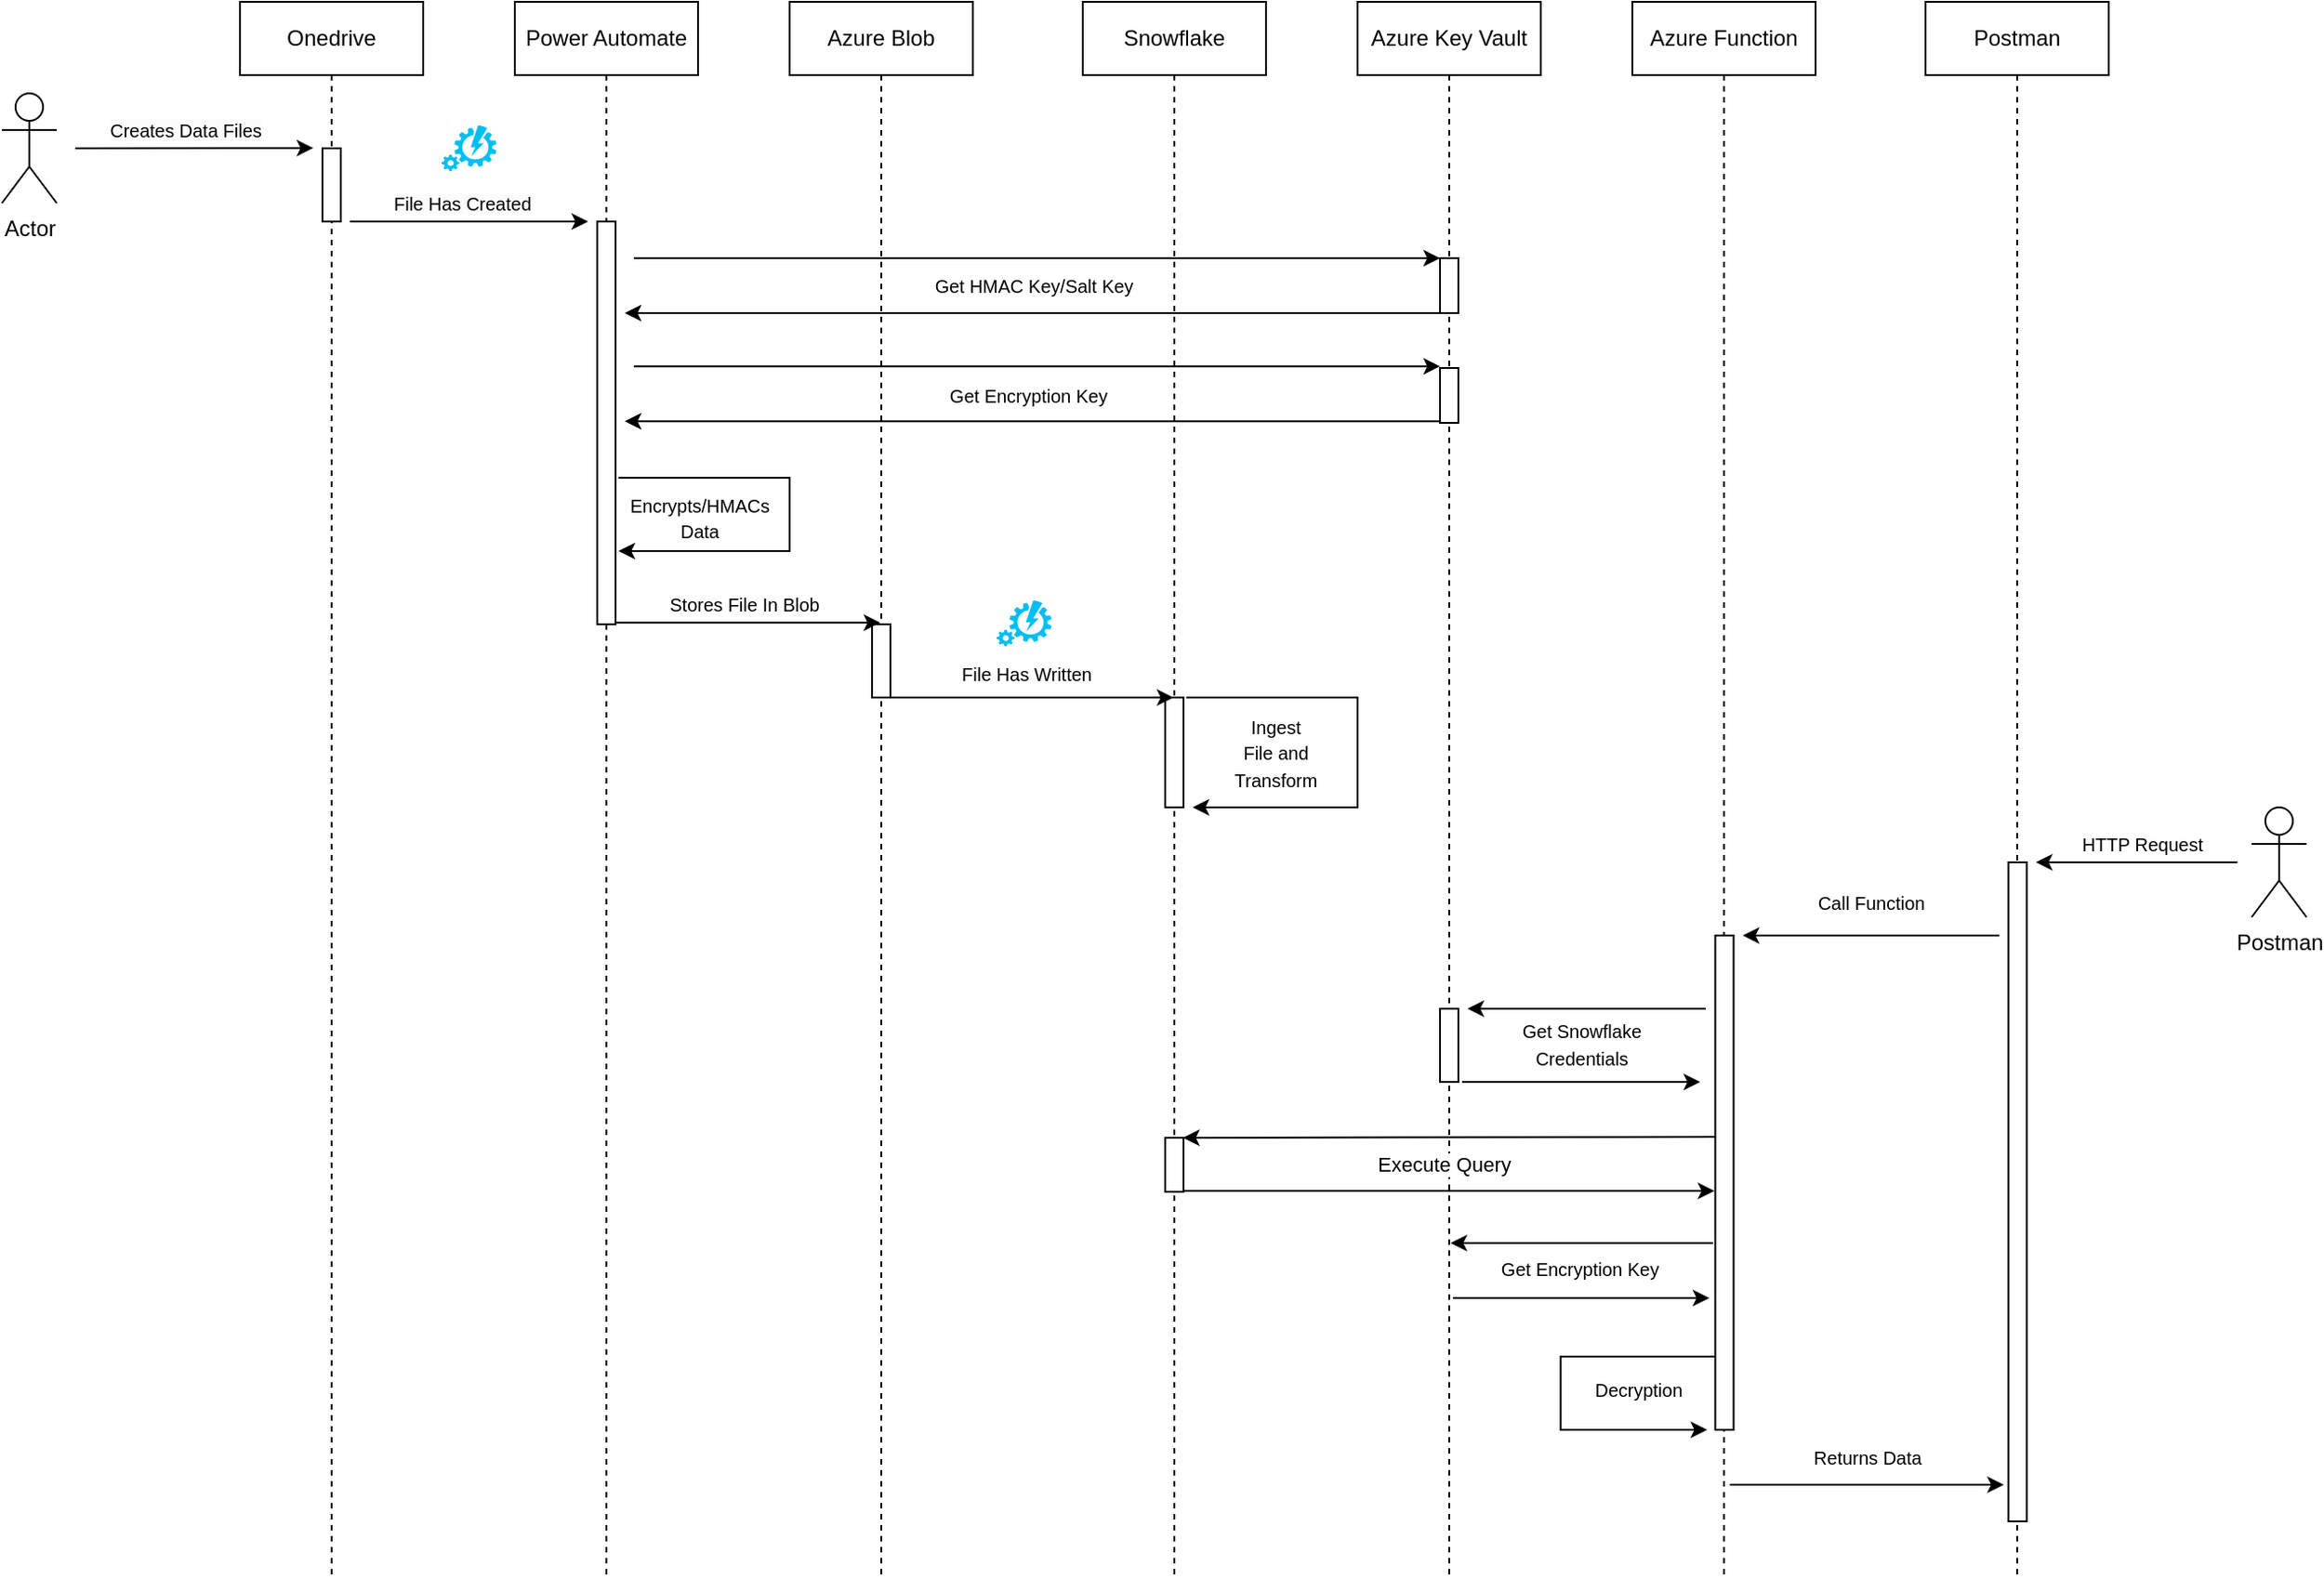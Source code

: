 <mxfile version="24.8.3">
  <diagram name="Page-1" id="2YBvvXClWsGukQMizWep">
    <mxGraphModel dx="1610" dy="482" grid="1" gridSize="10" guides="1" tooltips="1" connect="1" arrows="1" fold="1" page="1" pageScale="1" pageWidth="850" pageHeight="1100" math="0" shadow="0">
      <root>
        <mxCell id="0" />
        <mxCell id="1" parent="0" />
        <mxCell id="97ShY6lG6wa8caIbP_8k-29" value="Snowflake" style="shape=umlLifeline;perimeter=lifelinePerimeter;whiteSpace=wrap;html=1;container=0;dropTarget=0;collapsible=0;recursiveResize=0;outlineConnect=0;portConstraint=eastwest;newEdgeStyle={&quot;edgeStyle&quot;:&quot;elbowEdgeStyle&quot;,&quot;elbow&quot;:&quot;vertical&quot;,&quot;curved&quot;:0,&quot;rounded&quot;:0};" parent="1" vertex="1">
          <mxGeometry x="530" y="500" width="100" height="860" as="geometry" />
        </mxCell>
        <mxCell id="97ShY6lG6wa8caIbP_8k-30" value="" style="html=1;points=[];perimeter=orthogonalPerimeter;outlineConnect=0;targetShapes=umlLifeline;portConstraint=eastwest;newEdgeStyle={&quot;edgeStyle&quot;:&quot;elbowEdgeStyle&quot;,&quot;elbow&quot;:&quot;vertical&quot;,&quot;curved&quot;:0,&quot;rounded&quot;:0};" parent="97ShY6lG6wa8caIbP_8k-29" vertex="1">
          <mxGeometry x="45" y="380" width="10" height="60" as="geometry" />
        </mxCell>
        <mxCell id="97ShY6lG6wa8caIbP_8k-21" value="Azure Key Vault" style="shape=umlLifeline;perimeter=lifelinePerimeter;whiteSpace=wrap;html=1;container=0;dropTarget=0;collapsible=0;recursiveResize=0;outlineConnect=0;portConstraint=eastwest;newEdgeStyle={&quot;edgeStyle&quot;:&quot;elbowEdgeStyle&quot;,&quot;elbow&quot;:&quot;vertical&quot;,&quot;curved&quot;:0,&quot;rounded&quot;:0};" parent="1" vertex="1">
          <mxGeometry x="680" y="500" width="100" height="860" as="geometry" />
        </mxCell>
        <mxCell id="97ShY6lG6wa8caIbP_8k-22" value="" style="html=1;points=[];perimeter=orthogonalPerimeter;outlineConnect=0;targetShapes=umlLifeline;portConstraint=eastwest;newEdgeStyle={&quot;edgeStyle&quot;:&quot;elbowEdgeStyle&quot;,&quot;elbow&quot;:&quot;vertical&quot;,&quot;curved&quot;:0,&quot;rounded&quot;:0};" parent="97ShY6lG6wa8caIbP_8k-21" vertex="1">
          <mxGeometry x="45" y="140" width="10" height="30" as="geometry" />
        </mxCell>
        <mxCell id="gfqgi7KnSlTVgtVMXNG0-12" value="" style="html=1;points=[];perimeter=orthogonalPerimeter;outlineConnect=0;targetShapes=umlLifeline;portConstraint=eastwest;newEdgeStyle={&quot;edgeStyle&quot;:&quot;elbowEdgeStyle&quot;,&quot;elbow&quot;:&quot;vertical&quot;,&quot;curved&quot;:0,&quot;rounded&quot;:0};" vertex="1" parent="97ShY6lG6wa8caIbP_8k-21">
          <mxGeometry x="45" y="200" width="10" height="30" as="geometry" />
        </mxCell>
        <mxCell id="97ShY6lG6wa8caIbP_8k-1" value="Onedrive" style="shape=umlLifeline;perimeter=lifelinePerimeter;whiteSpace=wrap;html=1;container=0;dropTarget=0;collapsible=0;recursiveResize=0;outlineConnect=0;portConstraint=eastwest;newEdgeStyle={&quot;edgeStyle&quot;:&quot;elbowEdgeStyle&quot;,&quot;elbow&quot;:&quot;vertical&quot;,&quot;curved&quot;:0,&quot;rounded&quot;:0};" parent="1" vertex="1">
          <mxGeometry x="70" y="500" width="100" height="860" as="geometry" />
        </mxCell>
        <mxCell id="97ShY6lG6wa8caIbP_8k-2" value="" style="html=1;points=[];perimeter=orthogonalPerimeter;outlineConnect=0;targetShapes=umlLifeline;portConstraint=eastwest;newEdgeStyle={&quot;edgeStyle&quot;:&quot;elbowEdgeStyle&quot;,&quot;elbow&quot;:&quot;vertical&quot;,&quot;curved&quot;:0,&quot;rounded&quot;:0};" parent="97ShY6lG6wa8caIbP_8k-1" vertex="1">
          <mxGeometry x="45" y="80" width="10" height="40" as="geometry" />
        </mxCell>
        <mxCell id="97ShY6lG6wa8caIbP_8k-3" value="Actor" style="shape=umlActor;verticalLabelPosition=bottom;verticalAlign=top;html=1;outlineConnect=0;" parent="1" vertex="1">
          <mxGeometry x="-60" y="550" width="30" height="60" as="geometry" />
        </mxCell>
        <mxCell id="97ShY6lG6wa8caIbP_8k-4" value="" style="endArrow=classic;html=1;rounded=0;" parent="1" edge="1">
          <mxGeometry width="50" height="50" relative="1" as="geometry">
            <mxPoint x="-20" y="580.055" as="sourcePoint" />
            <mxPoint x="110" y="579.82" as="targetPoint" />
          </mxGeometry>
        </mxCell>
        <mxCell id="97ShY6lG6wa8caIbP_8k-5" value="&lt;span style=&quot;background-color: rgb(251, 251, 251);&quot;&gt;&lt;font style=&quot;font-size: 10px;&quot;&gt;Creates Data Files&lt;/font&gt;&lt;/span&gt;" style="edgeLabel;html=1;align=center;verticalAlign=middle;resizable=0;points=[];" parent="97ShY6lG6wa8caIbP_8k-4" vertex="1" connectable="0">
          <mxGeometry x="-0.065" y="-1" relative="1" as="geometry">
            <mxPoint x="-1" y="-11" as="offset" />
          </mxGeometry>
        </mxCell>
        <mxCell id="97ShY6lG6wa8caIbP_8k-6" value="Power Automate" style="shape=umlLifeline;perimeter=lifelinePerimeter;whiteSpace=wrap;html=1;container=0;dropTarget=0;collapsible=0;recursiveResize=0;outlineConnect=0;portConstraint=eastwest;newEdgeStyle={&quot;edgeStyle&quot;:&quot;elbowEdgeStyle&quot;,&quot;elbow&quot;:&quot;vertical&quot;,&quot;curved&quot;:0,&quot;rounded&quot;:0};" parent="1" vertex="1">
          <mxGeometry x="220" y="500" width="100" height="860" as="geometry" />
        </mxCell>
        <mxCell id="97ShY6lG6wa8caIbP_8k-7" value="" style="html=1;points=[];perimeter=orthogonalPerimeter;outlineConnect=0;targetShapes=umlLifeline;portConstraint=eastwest;newEdgeStyle={&quot;edgeStyle&quot;:&quot;elbowEdgeStyle&quot;,&quot;elbow&quot;:&quot;vertical&quot;,&quot;curved&quot;:0,&quot;rounded&quot;:0};" parent="97ShY6lG6wa8caIbP_8k-6" vertex="1">
          <mxGeometry x="45" y="120" width="10" height="220" as="geometry" />
        </mxCell>
        <mxCell id="97ShY6lG6wa8caIbP_8k-8" value="" style="endArrow=classic;html=1;rounded=0;" parent="1" edge="1">
          <mxGeometry width="50" height="50" relative="1" as="geometry">
            <mxPoint x="130" y="620" as="sourcePoint" />
            <mxPoint x="260" y="620" as="targetPoint" />
          </mxGeometry>
        </mxCell>
        <mxCell id="97ShY6lG6wa8caIbP_8k-9" value="&lt;span style=&quot;font-size: 10px; background-color: rgb(251, 251, 251);&quot;&gt;File Has Created&lt;/span&gt;" style="edgeLabel;html=1;align=center;verticalAlign=middle;resizable=0;points=[];" parent="97ShY6lG6wa8caIbP_8k-8" vertex="1" connectable="0">
          <mxGeometry x="-0.118" relative="1" as="geometry">
            <mxPoint x="3" y="-10" as="offset" />
          </mxGeometry>
        </mxCell>
        <mxCell id="97ShY6lG6wa8caIbP_8k-10" value="Azure Function" style="shape=umlLifeline;perimeter=lifelinePerimeter;whiteSpace=wrap;html=1;container=0;dropTarget=0;collapsible=0;recursiveResize=0;outlineConnect=0;portConstraint=eastwest;newEdgeStyle={&quot;edgeStyle&quot;:&quot;elbowEdgeStyle&quot;,&quot;elbow&quot;:&quot;vertical&quot;,&quot;curved&quot;:0,&quot;rounded&quot;:0};" parent="1" vertex="1">
          <mxGeometry x="830" y="500" width="100" height="860" as="geometry" />
        </mxCell>
        <mxCell id="97ShY6lG6wa8caIbP_8k-12" value="Postman" style="shape=umlActor;verticalLabelPosition=bottom;verticalAlign=top;html=1;outlineConnect=0;" parent="1" vertex="1">
          <mxGeometry x="1168" y="940" width="30" height="60" as="geometry" />
        </mxCell>
        <mxCell id="97ShY6lG6wa8caIbP_8k-34" value="Azure Blob" style="shape=umlLifeline;perimeter=lifelinePerimeter;whiteSpace=wrap;html=1;container=0;dropTarget=0;collapsible=0;recursiveResize=0;outlineConnect=0;portConstraint=eastwest;newEdgeStyle={&quot;edgeStyle&quot;:&quot;elbowEdgeStyle&quot;,&quot;elbow&quot;:&quot;vertical&quot;,&quot;curved&quot;:0,&quot;rounded&quot;:0};" parent="1" vertex="1">
          <mxGeometry x="370" y="500" width="100" height="860" as="geometry" />
        </mxCell>
        <mxCell id="97ShY6lG6wa8caIbP_8k-35" value="" style="html=1;points=[];perimeter=orthogonalPerimeter;outlineConnect=0;targetShapes=umlLifeline;portConstraint=eastwest;newEdgeStyle={&quot;edgeStyle&quot;:&quot;elbowEdgeStyle&quot;,&quot;elbow&quot;:&quot;vertical&quot;,&quot;curved&quot;:0,&quot;rounded&quot;:0};" parent="97ShY6lG6wa8caIbP_8k-34" vertex="1">
          <mxGeometry x="45" y="340" width="10" height="40" as="geometry" />
        </mxCell>
        <mxCell id="97ShY6lG6wa8caIbP_8k-38" value="" style="endArrow=classic;html=1;rounded=0;" parent="1" target="97ShY6lG6wa8caIbP_8k-29" edge="1">
          <mxGeometry width="50" height="50" relative="1" as="geometry">
            <mxPoint x="425" y="880" as="sourcePoint" />
            <mxPoint x="570" y="880" as="targetPoint" />
            <Array as="points" />
          </mxGeometry>
        </mxCell>
        <mxCell id="97ShY6lG6wa8caIbP_8k-39" value="&lt;font style=&quot;font-size: 10px;&quot;&gt;File Has Written&lt;/font&gt;" style="edgeLabel;html=1;align=center;verticalAlign=middle;resizable=0;points=[];" parent="97ShY6lG6wa8caIbP_8k-38" vertex="1" connectable="0">
          <mxGeometry x="-0.131" relative="1" as="geometry">
            <mxPoint x="7" y="-13" as="offset" />
          </mxGeometry>
        </mxCell>
        <mxCell id="97ShY6lG6wa8caIbP_8k-40" value="" style="endArrow=classic;html=1;rounded=0;" parent="1" edge="1" target="97ShY6lG6wa8caIbP_8k-22">
          <mxGeometry width="50" height="50" relative="1" as="geometry">
            <mxPoint x="285" y="640" as="sourcePoint" />
            <mxPoint x="710" y="640" as="targetPoint" />
          </mxGeometry>
        </mxCell>
        <mxCell id="97ShY6lG6wa8caIbP_8k-41" value="&lt;font style=&quot;font-size: 10px;&quot;&gt;Get HMAC Key/Salt Key&lt;/font&gt;" style="edgeLabel;html=1;align=center;verticalAlign=middle;resizable=0;points=[];" parent="97ShY6lG6wa8caIbP_8k-40" vertex="1" connectable="0">
          <mxGeometry x="-0.004" relative="1" as="geometry">
            <mxPoint x="-1" y="15" as="offset" />
          </mxGeometry>
        </mxCell>
        <mxCell id="97ShY6lG6wa8caIbP_8k-42" value="" style="endArrow=classic;html=1;rounded=0;" parent="1" edge="1">
          <mxGeometry width="50" height="50" relative="1" as="geometry">
            <mxPoint x="724.5" y="670" as="sourcePoint" />
            <mxPoint x="280" y="670" as="targetPoint" />
          </mxGeometry>
        </mxCell>
        <mxCell id="gfqgi7KnSlTVgtVMXNG0-3" value="&lt;div style=&quot;text-align: center;&quot;&gt;&lt;span style=&quot;background-color: initial; font-size: 10px; text-wrap-mode: nowrap;&quot;&gt;Encrypts/HMACs&lt;/span&gt;&lt;/div&gt;&lt;div style=&quot;text-align: center;&quot;&gt;&lt;span style=&quot;background-color: initial; font-size: 10px; text-wrap-mode: nowrap;&quot;&gt;Data&lt;/span&gt;&lt;/div&gt;" style="text;whiteSpace=wrap;html=1;" vertex="1" parent="1">
          <mxGeometry x="281" y="761" width="90" height="25" as="geometry" />
        </mxCell>
        <mxCell id="gfqgi7KnSlTVgtVMXNG0-4" value="" style="verticalLabelPosition=bottom;html=1;verticalAlign=top;align=center;strokeColor=none;fillColor=#00BEF2;shape=mxgraph.azure.automation;pointerEvents=1;" vertex="1" parent="1">
          <mxGeometry x="180" y="567.5" width="30" height="25" as="geometry" />
        </mxCell>
        <mxCell id="gfqgi7KnSlTVgtVMXNG0-6" value="" style="endArrow=classic;html=1;rounded=0;" edge="1" parent="1">
          <mxGeometry width="50" height="50" relative="1" as="geometry">
            <mxPoint x="285" y="699.09" as="sourcePoint" />
            <mxPoint x="725" y="699.09" as="targetPoint" />
          </mxGeometry>
        </mxCell>
        <mxCell id="gfqgi7KnSlTVgtVMXNG0-7" value="&lt;font style=&quot;font-size: 10px;&quot;&gt;Get Encryption Key&lt;/font&gt;" style="edgeLabel;html=1;align=center;verticalAlign=middle;resizable=0;points=[];" vertex="1" connectable="0" parent="gfqgi7KnSlTVgtVMXNG0-6">
          <mxGeometry x="-0.004" relative="1" as="geometry">
            <mxPoint x="-4" y="16" as="offset" />
          </mxGeometry>
        </mxCell>
        <mxCell id="gfqgi7KnSlTVgtVMXNG0-8" value="" style="endArrow=classic;html=1;rounded=0;" edge="1" parent="1">
          <mxGeometry width="50" height="50" relative="1" as="geometry">
            <mxPoint x="724.5" y="729.09" as="sourcePoint" />
            <mxPoint x="280" y="729.09" as="targetPoint" />
          </mxGeometry>
        </mxCell>
        <mxCell id="97ShY6lG6wa8caIbP_8k-37" value="&lt;font style=&quot;font-size: 10px;&quot;&gt;Stores File In Blob&lt;/font&gt;" style="text;html=1;align=center;verticalAlign=middle;resizable=0;points=[];autosize=1;strokeColor=none;fillColor=none;" parent="1" vertex="1">
          <mxGeometry x="290" y="814" width="110" height="30" as="geometry" />
        </mxCell>
        <mxCell id="gfqgi7KnSlTVgtVMXNG0-16" value="" style="endArrow=classic;html=1;rounded=0;" edge="1" parent="1">
          <mxGeometry width="50" height="50" relative="1" as="geometry">
            <mxPoint x="276.591" y="760" as="sourcePoint" />
            <mxPoint x="276.591" y="800" as="targetPoint" />
            <Array as="points">
              <mxPoint x="330" y="760" />
              <mxPoint x="370" y="760" />
              <mxPoint x="370" y="780" />
              <mxPoint x="370" y="800" />
              <mxPoint x="330" y="800" />
            </Array>
          </mxGeometry>
        </mxCell>
        <mxCell id="gfqgi7KnSlTVgtVMXNG0-17" value="" style="endArrow=classic;html=1;rounded=0;" edge="1" parent="1" target="97ShY6lG6wa8caIbP_8k-34">
          <mxGeometry width="50" height="50" relative="1" as="geometry">
            <mxPoint x="274.591" y="839.09" as="sourcePoint" />
            <mxPoint x="395" y="839" as="targetPoint" />
          </mxGeometry>
        </mxCell>
        <mxCell id="gfqgi7KnSlTVgtVMXNG0-19" value="" style="verticalLabelPosition=bottom;html=1;verticalAlign=top;align=center;strokeColor=none;fillColor=#00BEF2;shape=mxgraph.azure.automation;pointerEvents=1;" vertex="1" parent="1">
          <mxGeometry x="483" y="827" width="30" height="25" as="geometry" />
        </mxCell>
        <mxCell id="gfqgi7KnSlTVgtVMXNG0-22" value="" style="endArrow=classic;html=1;rounded=0;" edge="1" parent="1">
          <mxGeometry width="50" height="50" relative="1" as="geometry">
            <mxPoint x="586.591" y="880" as="sourcePoint" />
            <mxPoint x="590" y="940" as="targetPoint" />
            <Array as="points">
              <mxPoint x="640" y="880" />
              <mxPoint x="680" y="880" />
              <mxPoint x="680" y="900" />
              <mxPoint x="680" y="940" />
              <mxPoint x="640" y="940" />
            </Array>
          </mxGeometry>
        </mxCell>
        <mxCell id="gfqgi7KnSlTVgtVMXNG0-23" value="&lt;font style=&quot;font-size: 10px;&quot;&gt;Ingest&lt;/font&gt;&lt;div&gt;&lt;font style=&quot;font-size: 10px;&quot;&gt;File and&lt;/font&gt;&lt;/div&gt;&lt;div&gt;&lt;font style=&quot;font-size: 10px;&quot;&gt;Transform&lt;/font&gt;&lt;/div&gt;" style="text;html=1;align=center;verticalAlign=middle;resizable=0;points=[];autosize=1;strokeColor=none;fillColor=none;" vertex="1" parent="1">
          <mxGeometry x="600" y="880" width="70" height="60" as="geometry" />
        </mxCell>
        <mxCell id="gfqgi7KnSlTVgtVMXNG0-39" value="Postman" style="shape=umlLifeline;perimeter=lifelinePerimeter;whiteSpace=wrap;html=1;container=0;dropTarget=0;collapsible=0;recursiveResize=0;outlineConnect=0;portConstraint=eastwest;newEdgeStyle={&quot;edgeStyle&quot;:&quot;elbowEdgeStyle&quot;,&quot;elbow&quot;:&quot;vertical&quot;,&quot;curved&quot;:0,&quot;rounded&quot;:0};" vertex="1" parent="1">
          <mxGeometry x="990" y="500" width="100" height="860" as="geometry" />
        </mxCell>
        <mxCell id="97ShY6lG6wa8caIbP_8k-11" value="" style="html=1;points=[];perimeter=orthogonalPerimeter;outlineConnect=0;targetShapes=umlLifeline;portConstraint=eastwest;newEdgeStyle={&quot;edgeStyle&quot;:&quot;elbowEdgeStyle&quot;,&quot;elbow&quot;:&quot;vertical&quot;,&quot;curved&quot;:0,&quot;rounded&quot;:0};" parent="gfqgi7KnSlTVgtVMXNG0-39" vertex="1">
          <mxGeometry x="-114.75" y="510" width="10" height="270" as="geometry" />
        </mxCell>
        <mxCell id="gfqgi7KnSlTVgtVMXNG0-32" value="" style="html=1;points=[];perimeter=orthogonalPerimeter;outlineConnect=0;targetShapes=umlLifeline;portConstraint=eastwest;newEdgeStyle={&quot;edgeStyle&quot;:&quot;elbowEdgeStyle&quot;,&quot;elbow&quot;:&quot;vertical&quot;,&quot;curved&quot;:0,&quot;rounded&quot;:0};" vertex="1" parent="gfqgi7KnSlTVgtVMXNG0-39">
          <mxGeometry x="-265" y="550" width="10" height="40" as="geometry" />
        </mxCell>
        <mxCell id="97ShY6lG6wa8caIbP_8k-24" value="Execute Query" style="edgeLabel;html=1;align=center;verticalAlign=middle;resizable=0;points=[];" parent="gfqgi7KnSlTVgtVMXNG0-39" vertex="1" connectable="0">
          <mxGeometry x="-263.25" y="634.5" as="geometry" />
        </mxCell>
        <mxCell id="97ShY6lG6wa8caIbP_8k-27" value="" style="endArrow=classic;html=1;rounded=0;" parent="gfqgi7KnSlTVgtVMXNG0-39" edge="1">
          <mxGeometry width="50" height="50" relative="1" as="geometry">
            <mxPoint x="-120" y="550" as="sourcePoint" />
            <mxPoint x="-250" y="550" as="targetPoint" />
            <Array as="points">
              <mxPoint x="-200" y="550" />
            </Array>
          </mxGeometry>
        </mxCell>
        <mxCell id="gfqgi7KnSlTVgtVMXNG0-27" value="" style="html=1;points=[];perimeter=orthogonalPerimeter;outlineConnect=0;targetShapes=umlLifeline;portConstraint=eastwest;newEdgeStyle={&quot;edgeStyle&quot;:&quot;elbowEdgeStyle&quot;,&quot;elbow&quot;:&quot;vertical&quot;,&quot;curved&quot;:0,&quot;rounded&quot;:0};" vertex="1" parent="gfqgi7KnSlTVgtVMXNG0-39">
          <mxGeometry x="-415" y="620.5" width="10" height="29.5" as="geometry" />
        </mxCell>
        <mxCell id="97ShY6lG6wa8caIbP_8k-32" value="" style="endArrow=classic;html=1;rounded=0;" parent="gfqgi7KnSlTVgtVMXNG0-39" edge="1">
          <mxGeometry width="50" height="50" relative="1" as="geometry">
            <mxPoint x="-114.75" y="620" as="sourcePoint" />
            <mxPoint x="-405.25" y="620.5" as="targetPoint" />
          </mxGeometry>
        </mxCell>
        <mxCell id="97ShY6lG6wa8caIbP_8k-33" value="" style="endArrow=classic;html=1;rounded=0;" parent="gfqgi7KnSlTVgtVMXNG0-39" edge="1">
          <mxGeometry width="50" height="50" relative="1" as="geometry">
            <mxPoint x="-404.75" y="649.5" as="sourcePoint" />
            <mxPoint x="-115.25" y="649.5" as="targetPoint" />
          </mxGeometry>
        </mxCell>
        <mxCell id="gfqgi7KnSlTVgtVMXNG0-33" value="" style="endArrow=classic;html=1;rounded=0;" edge="1" parent="gfqgi7KnSlTVgtVMXNG0-39">
          <mxGeometry width="50" height="50" relative="1" as="geometry">
            <mxPoint x="-116" y="678" as="sourcePoint" />
            <mxPoint x="-259.25" y="678" as="targetPoint" />
          </mxGeometry>
        </mxCell>
        <mxCell id="gfqgi7KnSlTVgtVMXNG0-34" value="" style="endArrow=classic;html=1;rounded=0;" edge="1" parent="gfqgi7KnSlTVgtVMXNG0-39">
          <mxGeometry width="50" height="50" relative="1" as="geometry">
            <mxPoint x="-258" y="708" as="sourcePoint" />
            <mxPoint x="-118" y="708" as="targetPoint" />
          </mxGeometry>
        </mxCell>
        <mxCell id="gfqgi7KnSlTVgtVMXNG0-35" value="&lt;font style=&quot;font-size: 10px;&quot;&gt;Get&amp;nbsp;&lt;span style=&quot;background-color: initial;&quot;&gt;Encryption Key&lt;/span&gt;&lt;/font&gt;" style="text;html=1;align=center;verticalAlign=middle;resizable=0;points=[];autosize=1;strokeColor=none;fillColor=none;" vertex="1" parent="gfqgi7KnSlTVgtVMXNG0-39">
          <mxGeometry x="-244" y="677" width="110" height="30" as="geometry" />
        </mxCell>
        <mxCell id="97ShY6lG6wa8caIbP_8k-13" value="" style="endArrow=classic;html=1;rounded=0;" parent="gfqgi7KnSlTVgtVMXNG0-39" edge="1">
          <mxGeometry width="50" height="50" relative="1" as="geometry">
            <mxPoint x="170.25" y="470" as="sourcePoint" />
            <mxPoint x="60.25" y="470" as="targetPoint" />
          </mxGeometry>
        </mxCell>
        <mxCell id="97ShY6lG6wa8caIbP_8k-14" value="&lt;font style=&quot;font-size: 10px;&quot;&gt;HTTP Request&lt;/font&gt;" style="edgeLabel;html=1;align=center;verticalAlign=middle;resizable=0;points=[];" parent="97ShY6lG6wa8caIbP_8k-13" vertex="1" connectable="0">
          <mxGeometry x="-0.194" relative="1" as="geometry">
            <mxPoint x="-8" y="-10" as="offset" />
          </mxGeometry>
        </mxCell>
        <mxCell id="gfqgi7KnSlTVgtVMXNG0-40" value="" style="html=1;points=[];perimeter=orthogonalPerimeter;outlineConnect=0;targetShapes=umlLifeline;portConstraint=eastwest;newEdgeStyle={&quot;edgeStyle&quot;:&quot;elbowEdgeStyle&quot;,&quot;elbow&quot;:&quot;vertical&quot;,&quot;curved&quot;:0,&quot;rounded&quot;:0};" vertex="1" parent="gfqgi7KnSlTVgtVMXNG0-39">
          <mxGeometry x="45.25" y="470" width="10" height="360" as="geometry" />
        </mxCell>
        <mxCell id="gfqgi7KnSlTVgtVMXNG0-41" value="" style="endArrow=classic;html=1;rounded=0;" edge="1" parent="gfqgi7KnSlTVgtVMXNG0-39">
          <mxGeometry width="50" height="50" relative="1" as="geometry">
            <mxPoint x="40.25" y="510" as="sourcePoint" />
            <mxPoint x="-99.75" y="510" as="targetPoint" />
          </mxGeometry>
        </mxCell>
        <mxCell id="gfqgi7KnSlTVgtVMXNG0-42" value="&lt;font style=&quot;font-size: 10px;&quot;&gt;Call Function&lt;/font&gt;" style="text;html=1;align=center;verticalAlign=middle;resizable=0;points=[];autosize=1;strokeColor=none;fillColor=none;" vertex="1" parent="gfqgi7KnSlTVgtVMXNG0-39">
          <mxGeometry x="-69.75" y="477" width="80" height="30" as="geometry" />
        </mxCell>
        <mxCell id="gfqgi7KnSlTVgtVMXNG0-31" value="&lt;font style=&quot;font-size: 10px;&quot;&gt;Get Snowflake &lt;br&gt;Credentials&lt;/font&gt;" style="text;html=1;align=center;verticalAlign=middle;resizable=0;points=[];autosize=1;strokeColor=none;fillColor=none;" vertex="1" parent="gfqgi7KnSlTVgtVMXNG0-39">
          <mxGeometry x="-232.75" y="549" width="90" height="40" as="geometry" />
        </mxCell>
        <mxCell id="97ShY6lG6wa8caIbP_8k-25" value="" style="endArrow=classic;html=1;rounded=0;" parent="gfqgi7KnSlTVgtVMXNG0-39" edge="1">
          <mxGeometry width="50" height="50" relative="1" as="geometry">
            <mxPoint x="-253" y="590" as="sourcePoint" />
            <mxPoint x="-123" y="590" as="targetPoint" />
          </mxGeometry>
        </mxCell>
        <mxCell id="gfqgi7KnSlTVgtVMXNG0-37" value="" style="endArrow=classic;html=1;rounded=0;" edge="1" parent="gfqgi7KnSlTVgtVMXNG0-39">
          <mxGeometry width="50" height="50" relative="1" as="geometry">
            <mxPoint x="-114.75" y="740" as="sourcePoint" />
            <mxPoint x="-119.17" y="780" as="targetPoint" />
            <Array as="points">
              <mxPoint x="-199.17" y="740" />
              <mxPoint x="-199.17" y="760" />
              <mxPoint x="-199.17" y="780" />
            </Array>
          </mxGeometry>
        </mxCell>
        <mxCell id="gfqgi7KnSlTVgtVMXNG0-38" value="&lt;font style=&quot;font-size: 10px;&quot;&gt;Decryption&lt;/font&gt;" style="text;html=1;align=center;verticalAlign=middle;resizable=0;points=[];autosize=1;strokeColor=none;fillColor=none;" vertex="1" parent="gfqgi7KnSlTVgtVMXNG0-39">
          <mxGeometry x="-192.17" y="743" width="70" height="30" as="geometry" />
        </mxCell>
        <mxCell id="gfqgi7KnSlTVgtVMXNG0-43" value="" style="endArrow=classic;html=1;rounded=0;" edge="1" parent="gfqgi7KnSlTVgtVMXNG0-39">
          <mxGeometry width="50" height="50" relative="1" as="geometry">
            <mxPoint x="-106.75" y="810" as="sourcePoint" />
            <mxPoint x="42.75" y="810" as="targetPoint" />
          </mxGeometry>
        </mxCell>
        <mxCell id="gfqgi7KnSlTVgtVMXNG0-44" value="&lt;font style=&quot;font-size: 10px;&quot;&gt;Returns Data&lt;/font&gt;" style="text;html=1;align=center;verticalAlign=middle;resizable=0;points=[];autosize=1;strokeColor=none;fillColor=none;" vertex="1" parent="gfqgi7KnSlTVgtVMXNG0-39">
          <mxGeometry x="-71.75" y="780" width="80" height="30" as="geometry" />
        </mxCell>
      </root>
    </mxGraphModel>
  </diagram>
</mxfile>
